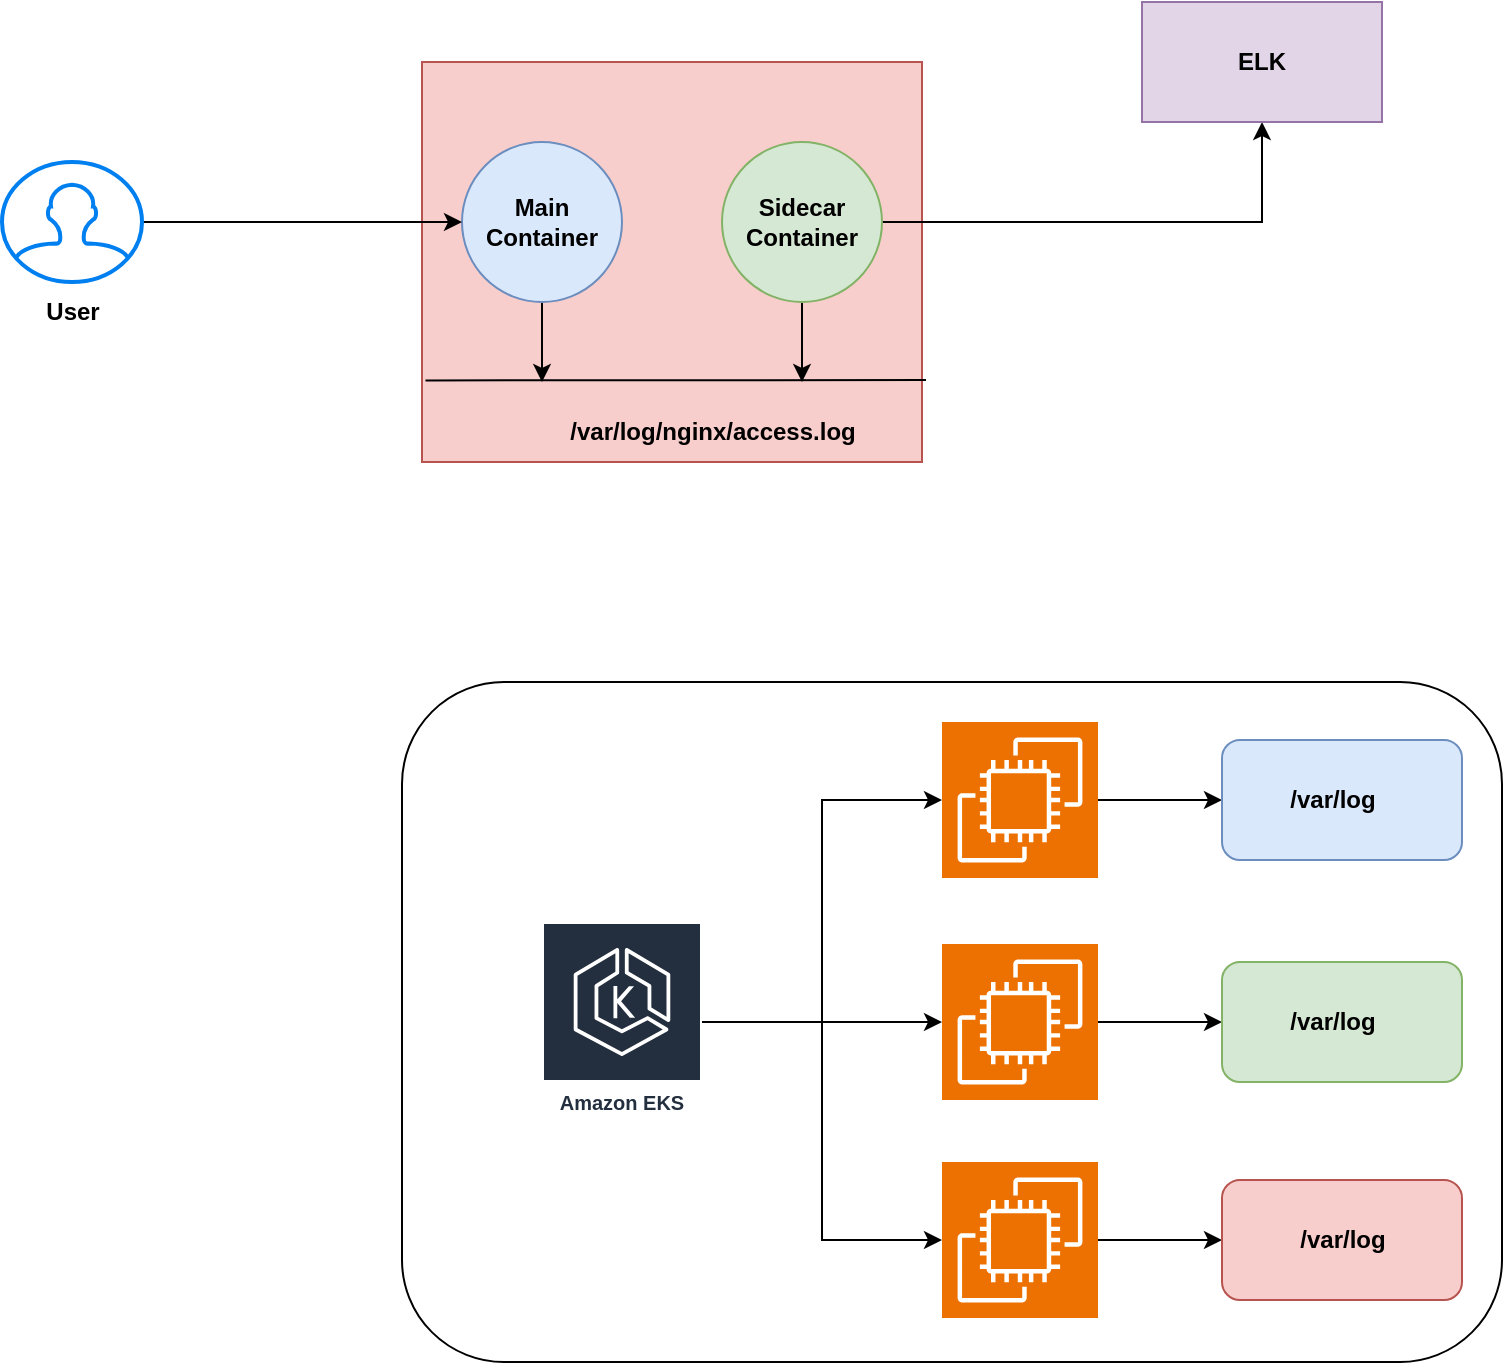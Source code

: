 <mxfile version="26.1.1">
  <diagram name="Page-1" id="B4c163QJ_Yj-i2GqBQM2">
    <mxGraphModel dx="2109" dy="655" grid="1" gridSize="10" guides="1" tooltips="1" connect="1" arrows="1" fold="1" page="1" pageScale="1" pageWidth="850" pageHeight="1100" math="0" shadow="0">
      <root>
        <mxCell id="0" />
        <mxCell id="1" parent="0" />
        <mxCell id="jhLQx2Q7-8OO1zlAnOTo-1" value="" style="rounded=0;whiteSpace=wrap;html=1;fillColor=#f8cecc;strokeColor=#b85450;" vertex="1" parent="1">
          <mxGeometry x="40" y="80" width="250" height="200" as="geometry" />
        </mxCell>
        <mxCell id="jhLQx2Q7-8OO1zlAnOTo-9" style="edgeStyle=orthogonalEdgeStyle;rounded=0;orthogonalLoop=1;jettySize=auto;html=1;" edge="1" parent="1" source="jhLQx2Q7-8OO1zlAnOTo-2">
          <mxGeometry relative="1" as="geometry">
            <mxPoint x="100" y="240" as="targetPoint" />
          </mxGeometry>
        </mxCell>
        <mxCell id="jhLQx2Q7-8OO1zlAnOTo-2" value="&lt;b&gt;Main&lt;/b&gt;&lt;div&gt;&lt;b&gt;Container&lt;/b&gt;&lt;/div&gt;" style="ellipse;whiteSpace=wrap;html=1;aspect=fixed;fillColor=#dae8fc;strokeColor=#6c8ebf;" vertex="1" parent="1">
          <mxGeometry x="60" y="120" width="80" height="80" as="geometry" />
        </mxCell>
        <mxCell id="jhLQx2Q7-8OO1zlAnOTo-11" style="edgeStyle=orthogonalEdgeStyle;rounded=0;orthogonalLoop=1;jettySize=auto;html=1;" edge="1" parent="1" source="jhLQx2Q7-8OO1zlAnOTo-3" target="jhLQx2Q7-8OO1zlAnOTo-12">
          <mxGeometry relative="1" as="geometry">
            <mxPoint x="230" y="240" as="targetPoint" />
          </mxGeometry>
        </mxCell>
        <mxCell id="jhLQx2Q7-8OO1zlAnOTo-13" style="edgeStyle=orthogonalEdgeStyle;rounded=0;orthogonalLoop=1;jettySize=auto;html=1;" edge="1" parent="1" source="jhLQx2Q7-8OO1zlAnOTo-3">
          <mxGeometry relative="1" as="geometry">
            <mxPoint x="230" y="240" as="targetPoint" />
          </mxGeometry>
        </mxCell>
        <mxCell id="jhLQx2Q7-8OO1zlAnOTo-3" value="&lt;b&gt;Sidecar&lt;/b&gt;&lt;div&gt;&lt;b&gt;Container&lt;/b&gt;&lt;/div&gt;" style="ellipse;whiteSpace=wrap;html=1;aspect=fixed;fillColor=#d5e8d4;strokeColor=#82b366;" vertex="1" parent="1">
          <mxGeometry x="190" y="120" width="80" height="80" as="geometry" />
        </mxCell>
        <mxCell id="jhLQx2Q7-8OO1zlAnOTo-5" style="edgeStyle=orthogonalEdgeStyle;rounded=0;orthogonalLoop=1;jettySize=auto;html=1;" edge="1" parent="1" source="jhLQx2Q7-8OO1zlAnOTo-4" target="jhLQx2Q7-8OO1zlAnOTo-2">
          <mxGeometry relative="1" as="geometry" />
        </mxCell>
        <mxCell id="jhLQx2Q7-8OO1zlAnOTo-4" value="" style="html=1;verticalLabelPosition=bottom;align=center;labelBackgroundColor=#ffffff;verticalAlign=top;strokeWidth=2;strokeColor=#0080F0;shadow=0;dashed=0;shape=mxgraph.ios7.icons.user;" vertex="1" parent="1">
          <mxGeometry x="-170" y="130" width="70" height="60" as="geometry" />
        </mxCell>
        <mxCell id="jhLQx2Q7-8OO1zlAnOTo-6" value="&lt;b&gt;User&lt;/b&gt;" style="text;html=1;align=center;verticalAlign=middle;resizable=0;points=[];autosize=1;strokeColor=none;fillColor=none;" vertex="1" parent="1">
          <mxGeometry x="-160" y="190" width="50" height="30" as="geometry" />
        </mxCell>
        <mxCell id="jhLQx2Q7-8OO1zlAnOTo-7" value="" style="endArrow=none;html=1;rounded=0;exitX=0.007;exitY=0.796;exitDx=0;exitDy=0;exitPerimeter=0;" edge="1" parent="1" source="jhLQx2Q7-8OO1zlAnOTo-1">
          <mxGeometry width="50" height="50" relative="1" as="geometry">
            <mxPoint x="400" y="360" as="sourcePoint" />
            <mxPoint x="292" y="239" as="targetPoint" />
          </mxGeometry>
        </mxCell>
        <mxCell id="jhLQx2Q7-8OO1zlAnOTo-8" value="&lt;b&gt;/var/log/nginx/access.log&lt;/b&gt;" style="text;html=1;align=center;verticalAlign=middle;resizable=0;points=[];autosize=1;strokeColor=none;fillColor=none;" vertex="1" parent="1">
          <mxGeometry x="100" y="250" width="170" height="30" as="geometry" />
        </mxCell>
        <mxCell id="jhLQx2Q7-8OO1zlAnOTo-12" value="&lt;b&gt;ELK&lt;/b&gt;" style="rounded=0;whiteSpace=wrap;html=1;fillColor=#e1d5e7;strokeColor=#9673a6;" vertex="1" parent="1">
          <mxGeometry x="400" y="50" width="120" height="60" as="geometry" />
        </mxCell>
        <mxCell id="jhLQx2Q7-8OO1zlAnOTo-14" value="" style="rounded=1;whiteSpace=wrap;html=1;" vertex="1" parent="1">
          <mxGeometry x="30" y="390" width="550" height="340" as="geometry" />
        </mxCell>
        <mxCell id="jhLQx2Q7-8OO1zlAnOTo-20" style="edgeStyle=orthogonalEdgeStyle;rounded=0;orthogonalLoop=1;jettySize=auto;html=1;" edge="1" parent="1" source="jhLQx2Q7-8OO1zlAnOTo-15" target="jhLQx2Q7-8OO1zlAnOTo-17">
          <mxGeometry relative="1" as="geometry" />
        </mxCell>
        <mxCell id="jhLQx2Q7-8OO1zlAnOTo-15" value="Amazon EKS" style="sketch=0;outlineConnect=0;fontColor=#232F3E;gradientColor=none;strokeColor=#ffffff;fillColor=#232F3E;dashed=0;verticalLabelPosition=middle;verticalAlign=bottom;align=center;html=1;whiteSpace=wrap;fontSize=10;fontStyle=1;spacing=3;shape=mxgraph.aws4.productIcon;prIcon=mxgraph.aws4.eks;" vertex="1" parent="1">
          <mxGeometry x="100" y="510" width="80" height="100" as="geometry" />
        </mxCell>
        <mxCell id="jhLQx2Q7-8OO1zlAnOTo-24" style="edgeStyle=orthogonalEdgeStyle;rounded=0;orthogonalLoop=1;jettySize=auto;html=1;" edge="1" parent="1" source="jhLQx2Q7-8OO1zlAnOTo-16" target="jhLQx2Q7-8OO1zlAnOTo-23">
          <mxGeometry relative="1" as="geometry" />
        </mxCell>
        <mxCell id="jhLQx2Q7-8OO1zlAnOTo-16" value="" style="sketch=0;points=[[0,0,0],[0.25,0,0],[0.5,0,0],[0.75,0,0],[1,0,0],[0,1,0],[0.25,1,0],[0.5,1,0],[0.75,1,0],[1,1,0],[0,0.25,0],[0,0.5,0],[0,0.75,0],[1,0.25,0],[1,0.5,0],[1,0.75,0]];outlineConnect=0;fontColor=#232F3E;fillColor=#ED7100;strokeColor=#ffffff;dashed=0;verticalLabelPosition=bottom;verticalAlign=top;align=center;html=1;fontSize=12;fontStyle=0;aspect=fixed;shape=mxgraph.aws4.resourceIcon;resIcon=mxgraph.aws4.ec2;" vertex="1" parent="1">
          <mxGeometry x="300" y="410" width="78" height="78" as="geometry" />
        </mxCell>
        <mxCell id="jhLQx2Q7-8OO1zlAnOTo-27" style="edgeStyle=orthogonalEdgeStyle;rounded=0;orthogonalLoop=1;jettySize=auto;html=1;entryX=0;entryY=0.5;entryDx=0;entryDy=0;" edge="1" parent="1" source="jhLQx2Q7-8OO1zlAnOTo-17" target="jhLQx2Q7-8OO1zlAnOTo-25">
          <mxGeometry relative="1" as="geometry" />
        </mxCell>
        <mxCell id="jhLQx2Q7-8OO1zlAnOTo-17" value="" style="sketch=0;points=[[0,0,0],[0.25,0,0],[0.5,0,0],[0.75,0,0],[1,0,0],[0,1,0],[0.25,1,0],[0.5,1,0],[0.75,1,0],[1,1,0],[0,0.25,0],[0,0.5,0],[0,0.75,0],[1,0.25,0],[1,0.5,0],[1,0.75,0]];outlineConnect=0;fontColor=#232F3E;fillColor=#ED7100;strokeColor=#ffffff;dashed=0;verticalLabelPosition=bottom;verticalAlign=top;align=center;html=1;fontSize=12;fontStyle=0;aspect=fixed;shape=mxgraph.aws4.resourceIcon;resIcon=mxgraph.aws4.ec2;" vertex="1" parent="1">
          <mxGeometry x="300" y="521" width="78" height="78" as="geometry" />
        </mxCell>
        <mxCell id="jhLQx2Q7-8OO1zlAnOTo-28" style="edgeStyle=orthogonalEdgeStyle;rounded=0;orthogonalLoop=1;jettySize=auto;html=1;" edge="1" parent="1" source="jhLQx2Q7-8OO1zlAnOTo-18" target="jhLQx2Q7-8OO1zlAnOTo-26">
          <mxGeometry relative="1" as="geometry" />
        </mxCell>
        <mxCell id="jhLQx2Q7-8OO1zlAnOTo-18" value="" style="sketch=0;points=[[0,0,0],[0.25,0,0],[0.5,0,0],[0.75,0,0],[1,0,0],[0,1,0],[0.25,1,0],[0.5,1,0],[0.75,1,0],[1,1,0],[0,0.25,0],[0,0.5,0],[0,0.75,0],[1,0.25,0],[1,0.5,0],[1,0.75,0]];outlineConnect=0;fontColor=#232F3E;fillColor=#ED7100;strokeColor=#ffffff;dashed=0;verticalLabelPosition=bottom;verticalAlign=top;align=center;html=1;fontSize=12;fontStyle=0;aspect=fixed;shape=mxgraph.aws4.resourceIcon;resIcon=mxgraph.aws4.ec2;" vertex="1" parent="1">
          <mxGeometry x="300" y="630" width="78" height="78" as="geometry" />
        </mxCell>
        <mxCell id="jhLQx2Q7-8OO1zlAnOTo-19" style="edgeStyle=orthogonalEdgeStyle;rounded=0;orthogonalLoop=1;jettySize=auto;html=1;entryX=0;entryY=0.5;entryDx=0;entryDy=0;entryPerimeter=0;" edge="1" parent="1" source="jhLQx2Q7-8OO1zlAnOTo-15" target="jhLQx2Q7-8OO1zlAnOTo-16">
          <mxGeometry relative="1" as="geometry" />
        </mxCell>
        <mxCell id="jhLQx2Q7-8OO1zlAnOTo-21" style="edgeStyle=orthogonalEdgeStyle;rounded=0;orthogonalLoop=1;jettySize=auto;html=1;entryX=0;entryY=0.5;entryDx=0;entryDy=0;entryPerimeter=0;" edge="1" parent="1" source="jhLQx2Q7-8OO1zlAnOTo-15" target="jhLQx2Q7-8OO1zlAnOTo-18">
          <mxGeometry relative="1" as="geometry" />
        </mxCell>
        <mxCell id="jhLQx2Q7-8OO1zlAnOTo-23" value="" style="rounded=1;whiteSpace=wrap;html=1;fillColor=#dae8fc;strokeColor=#6c8ebf;" vertex="1" parent="1">
          <mxGeometry x="440" y="419" width="120" height="60" as="geometry" />
        </mxCell>
        <mxCell id="jhLQx2Q7-8OO1zlAnOTo-25" value="" style="rounded=1;whiteSpace=wrap;html=1;fillColor=#d5e8d4;strokeColor=#82b366;" vertex="1" parent="1">
          <mxGeometry x="440" y="530" width="120" height="60" as="geometry" />
        </mxCell>
        <mxCell id="jhLQx2Q7-8OO1zlAnOTo-26" value="" style="rounded=1;whiteSpace=wrap;html=1;fillColor=#f8cecc;strokeColor=#b85450;" vertex="1" parent="1">
          <mxGeometry x="440" y="639" width="120" height="60" as="geometry" />
        </mxCell>
        <mxCell id="jhLQx2Q7-8OO1zlAnOTo-29" value="&lt;b&gt;/var/log&lt;/b&gt;" style="text;html=1;align=center;verticalAlign=middle;resizable=0;points=[];autosize=1;strokeColor=none;fillColor=none;" vertex="1" parent="1">
          <mxGeometry x="460" y="434" width="70" height="30" as="geometry" />
        </mxCell>
        <mxCell id="jhLQx2Q7-8OO1zlAnOTo-30" value="&lt;b&gt;/var/log&lt;/b&gt;" style="text;html=1;align=center;verticalAlign=middle;resizable=0;points=[];autosize=1;strokeColor=none;fillColor=none;" vertex="1" parent="1">
          <mxGeometry x="460" y="545" width="70" height="30" as="geometry" />
        </mxCell>
        <mxCell id="jhLQx2Q7-8OO1zlAnOTo-31" value="&lt;b&gt;/var/log&lt;/b&gt;" style="text;html=1;align=center;verticalAlign=middle;resizable=0;points=[];autosize=1;strokeColor=none;fillColor=none;" vertex="1" parent="1">
          <mxGeometry x="465" y="654" width="70" height="30" as="geometry" />
        </mxCell>
      </root>
    </mxGraphModel>
  </diagram>
</mxfile>

